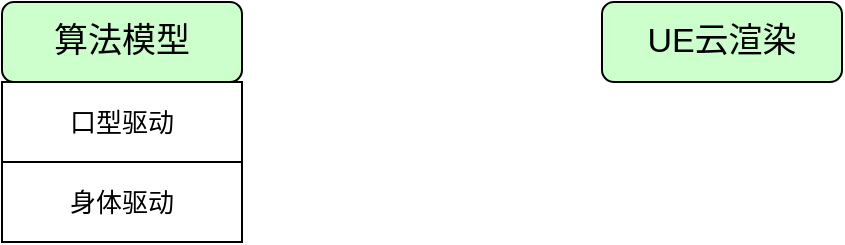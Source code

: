 <mxfile version="21.6.9" type="github">
  <diagram name="第 1 页" id="hJ_DBoBk-C-FibVK5ZLd">
    <mxGraphModel dx="1222" dy="718" grid="1" gridSize="10" guides="1" tooltips="1" connect="1" arrows="1" fold="1" page="1" pageScale="1" pageWidth="827" pageHeight="1169" math="0" shadow="0">
      <root>
        <mxCell id="0" />
        <mxCell id="1" parent="0" />
        <mxCell id="ekaqmwFT2nG-b4KwDdkf-2" value="&lt;font style=&quot;font-size: 13px;&quot;&gt;口型驱动&lt;/font&gt;" style="rounded=0;whiteSpace=wrap;html=1;" vertex="1" parent="1">
          <mxGeometry x="50" y="270" width="120" height="40" as="geometry" />
        </mxCell>
        <mxCell id="ekaqmwFT2nG-b4KwDdkf-3" value="&lt;font style=&quot;font-size: 17px;&quot;&gt;算法模型&lt;/font&gt;" style="rounded=1;whiteSpace=wrap;html=1;fillColor=#CCFFCC;" vertex="1" parent="1">
          <mxGeometry x="50" y="230" width="120" height="40" as="geometry" />
        </mxCell>
        <mxCell id="ekaqmwFT2nG-b4KwDdkf-4" value="身体驱动" style="rounded=0;whiteSpace=wrap;html=1;fontSize=13;" vertex="1" parent="1">
          <mxGeometry x="50" y="310" width="120" height="40" as="geometry" />
        </mxCell>
        <mxCell id="ekaqmwFT2nG-b4KwDdkf-5" value="&lt;font style=&quot;font-size: 17px;&quot;&gt;UE云渲染&lt;/font&gt;" style="rounded=1;whiteSpace=wrap;html=1;fillColor=#CCFFCC;" vertex="1" parent="1">
          <mxGeometry x="350" y="230" width="120" height="40" as="geometry" />
        </mxCell>
      </root>
    </mxGraphModel>
  </diagram>
</mxfile>
